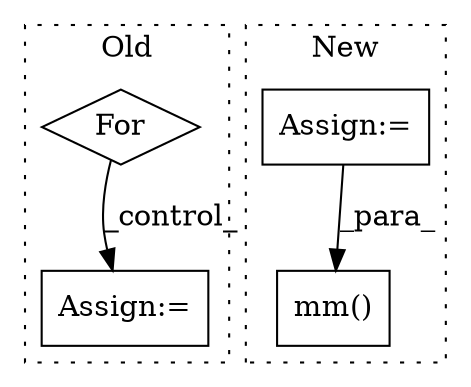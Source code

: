 digraph G {
subgraph cluster0 {
1 [label="For" a="107" s="770,793" l="4,10" shape="diamond"];
4 [label="Assign:=" a="68" s="806" l="3" shape="box"];
label = "Old";
style="dotted";
}
subgraph cluster1 {
2 [label="mm()" a="75" s="689,715" l="9,1" shape="box"];
3 [label="Assign:=" a="68" s="443" l="3" shape="box"];
label = "New";
style="dotted";
}
1 -> 4 [label="_control_"];
3 -> 2 [label="_para_"];
}